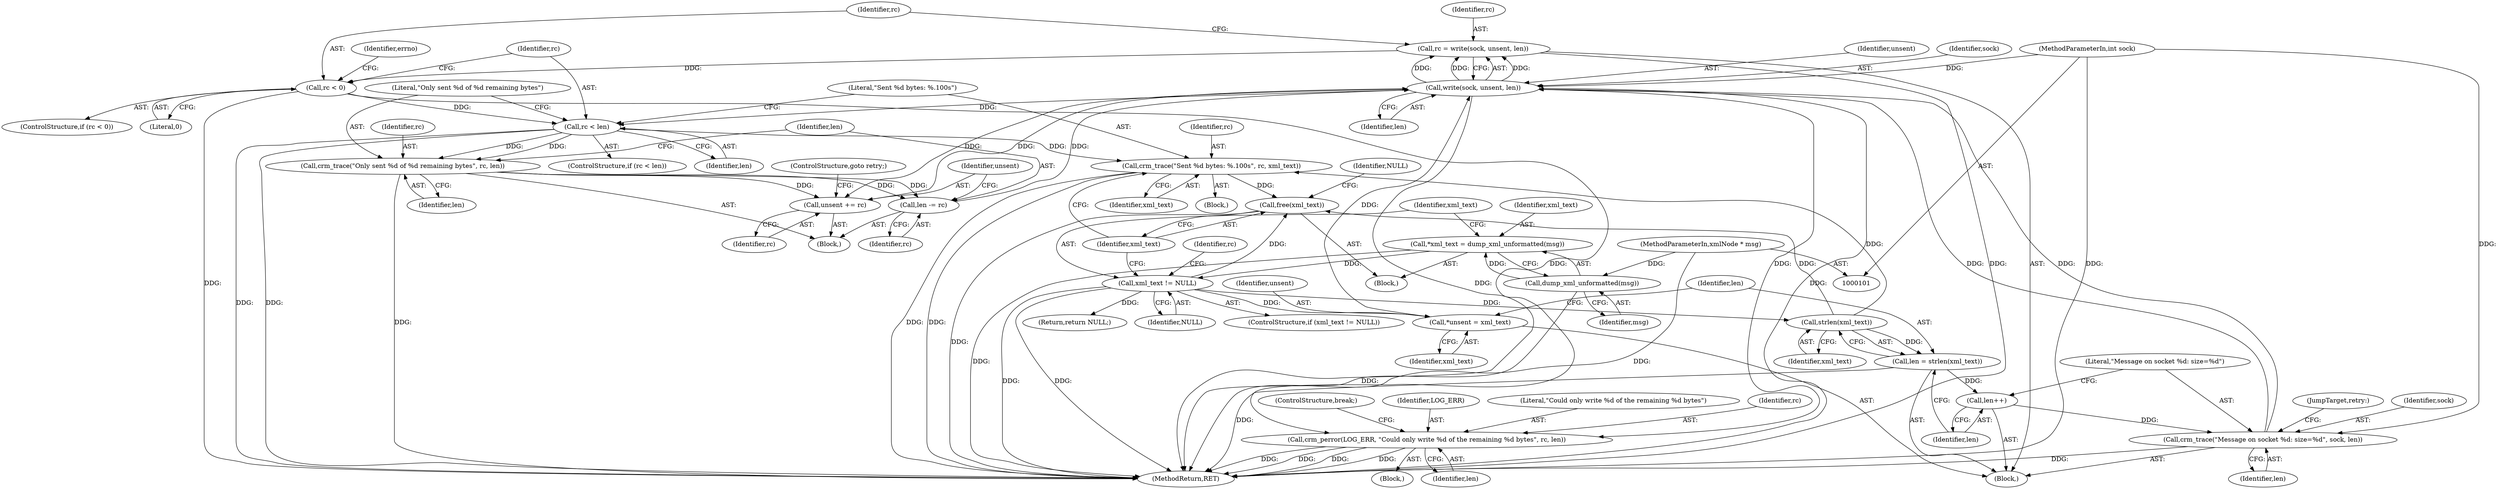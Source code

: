 digraph "1_pacemaker_564f7cc2a51dcd2f28ab12a13394f31be5aa3c93_14@API" {
"1000135" [label="(Call,rc = write(sock, unsent, len))"];
"1000137" [label="(Call,write(sock, unsent, len))"];
"1000130" [label="(Call,crm_trace(\"Message on socket %d: size=%d\", sock, len))"];
"1000102" [label="(MethodParameterIn,int sock)"];
"1000128" [label="(Call,len++)"];
"1000124" [label="(Call,len = strlen(xml_text))"];
"1000126" [label="(Call,strlen(xml_text))"];
"1000111" [label="(Call,xml_text != NULL)"];
"1000106" [label="(Call,*xml_text = dump_xml_unformatted(msg))"];
"1000108" [label="(Call,dump_xml_unformatted(msg))"];
"1000103" [label="(MethodParameterIn,xmlNode * msg)"];
"1000120" [label="(Call,*unsent = xml_text)"];
"1000174" [label="(Call,unsent += rc)"];
"1000167" [label="(Call,crm_trace(\"Only sent %d of %d remaining bytes\", rc, len))"];
"1000163" [label="(Call,rc < len)"];
"1000142" [label="(Call,rc < 0)"];
"1000135" [label="(Call,rc = write(sock, unsent, len))"];
"1000171" [label="(Call,len -= rc)"];
"1000155" [label="(Call,crm_perror(LOG_ERR, \"Could only write %d of the remaining %d bytes\", rc, len))"];
"1000180" [label="(Call,crm_trace(\"Sent %d bytes: %.100s\", rc, xml_text))"];
"1000184" [label="(Call,free(xml_text))"];
"1000125" [label="(Identifier,len)"];
"1000164" [label="(Identifier,rc)"];
"1000138" [label="(Identifier,sock)"];
"1000170" [label="(Identifier,len)"];
"1000165" [label="(Identifier,len)"];
"1000159" [label="(Identifier,len)"];
"1000160" [label="(ControlStructure,break;)"];
"1000104" [label="(Block,)"];
"1000155" [label="(Call,crm_perror(LOG_ERR, \"Could only write %d of the remaining %d bytes\", rc, len))"];
"1000183" [label="(Identifier,xml_text)"];
"1000180" [label="(Call,crm_trace(\"Sent %d bytes: %.100s\", rc, xml_text))"];
"1000137" [label="(Call,write(sock, unsent, len))"];
"1000141" [label="(ControlStructure,if (rc < 0))"];
"1000163" [label="(Call,rc < len)"];
"1000175" [label="(Identifier,unsent)"];
"1000182" [label="(Identifier,rc)"];
"1000173" [label="(Identifier,rc)"];
"1000156" [label="(Identifier,LOG_ERR)"];
"1000176" [label="(Identifier,rc)"];
"1000177" [label="(ControlStructure,goto retry;)"];
"1000122" [label="(Identifier,xml_text)"];
"1000157" [label="(Literal,\"Could only write %d of the remaining %d bytes\")"];
"1000127" [label="(Identifier,xml_text)"];
"1000136" [label="(Identifier,rc)"];
"1000144" [label="(Literal,0)"];
"1000179" [label="(Block,)"];
"1000114" [label="(Block,)"];
"1000112" [label="(Identifier,xml_text)"];
"1000166" [label="(Block,)"];
"1000158" [label="(Identifier,rc)"];
"1000106" [label="(Call,*xml_text = dump_xml_unformatted(msg))"];
"1000172" [label="(Identifier,len)"];
"1000181" [label="(Literal,\"Sent %d bytes: %.100s\")"];
"1000129" [label="(Identifier,len)"];
"1000167" [label="(Call,crm_trace(\"Only sent %d of %d remaining bytes\", rc, len))"];
"1000188" [label="(MethodReturn,RET)"];
"1000174" [label="(Call,unsent += rc)"];
"1000103" [label="(MethodParameterIn,xmlNode * msg)"];
"1000110" [label="(ControlStructure,if (xml_text != NULL))"];
"1000126" [label="(Call,strlen(xml_text))"];
"1000109" [label="(Identifier,msg)"];
"1000124" [label="(Call,len = strlen(xml_text))"];
"1000187" [label="(Identifier,NULL)"];
"1000162" [label="(ControlStructure,if (rc < len))"];
"1000148" [label="(Block,)"];
"1000184" [label="(Call,free(xml_text))"];
"1000113" [label="(Identifier,NULL)"];
"1000147" [label="(Identifier,errno)"];
"1000142" [label="(Call,rc < 0)"];
"1000117" [label="(Identifier,rc)"];
"1000185" [label="(Identifier,xml_text)"];
"1000120" [label="(Call,*unsent = xml_text)"];
"1000130" [label="(Call,crm_trace(\"Message on socket %d: size=%d\", sock, len))"];
"1000108" [label="(Call,dump_xml_unformatted(msg))"];
"1000140" [label="(Identifier,len)"];
"1000169" [label="(Identifier,rc)"];
"1000134" [label="(JumpTarget,retry:)"];
"1000121" [label="(Identifier,unsent)"];
"1000132" [label="(Identifier,sock)"];
"1000143" [label="(Identifier,rc)"];
"1000135" [label="(Call,rc = write(sock, unsent, len))"];
"1000139" [label="(Identifier,unsent)"];
"1000102" [label="(MethodParameterIn,int sock)"];
"1000171" [label="(Call,len -= rc)"];
"1000133" [label="(Identifier,len)"];
"1000128" [label="(Call,len++)"];
"1000111" [label="(Call,xml_text != NULL)"];
"1000186" [label="(Return,return NULL;)"];
"1000168" [label="(Literal,\"Only sent %d of %d remaining bytes\")"];
"1000107" [label="(Identifier,xml_text)"];
"1000131" [label="(Literal,\"Message on socket %d: size=%d\")"];
"1000135" -> "1000114"  [label="AST: "];
"1000135" -> "1000137"  [label="CFG: "];
"1000136" -> "1000135"  [label="AST: "];
"1000137" -> "1000135"  [label="AST: "];
"1000143" -> "1000135"  [label="CFG: "];
"1000135" -> "1000188"  [label="DDG: "];
"1000137" -> "1000135"  [label="DDG: "];
"1000137" -> "1000135"  [label="DDG: "];
"1000137" -> "1000135"  [label="DDG: "];
"1000135" -> "1000142"  [label="DDG: "];
"1000137" -> "1000140"  [label="CFG: "];
"1000138" -> "1000137"  [label="AST: "];
"1000139" -> "1000137"  [label="AST: "];
"1000140" -> "1000137"  [label="AST: "];
"1000137" -> "1000188"  [label="DDG: "];
"1000137" -> "1000188"  [label="DDG: "];
"1000130" -> "1000137"  [label="DDG: "];
"1000130" -> "1000137"  [label="DDG: "];
"1000102" -> "1000137"  [label="DDG: "];
"1000120" -> "1000137"  [label="DDG: "];
"1000174" -> "1000137"  [label="DDG: "];
"1000171" -> "1000137"  [label="DDG: "];
"1000137" -> "1000155"  [label="DDG: "];
"1000137" -> "1000163"  [label="DDG: "];
"1000137" -> "1000174"  [label="DDG: "];
"1000130" -> "1000114"  [label="AST: "];
"1000130" -> "1000133"  [label="CFG: "];
"1000131" -> "1000130"  [label="AST: "];
"1000132" -> "1000130"  [label="AST: "];
"1000133" -> "1000130"  [label="AST: "];
"1000134" -> "1000130"  [label="CFG: "];
"1000130" -> "1000188"  [label="DDG: "];
"1000102" -> "1000130"  [label="DDG: "];
"1000128" -> "1000130"  [label="DDG: "];
"1000102" -> "1000101"  [label="AST: "];
"1000102" -> "1000188"  [label="DDG: "];
"1000128" -> "1000114"  [label="AST: "];
"1000128" -> "1000129"  [label="CFG: "];
"1000129" -> "1000128"  [label="AST: "];
"1000131" -> "1000128"  [label="CFG: "];
"1000124" -> "1000128"  [label="DDG: "];
"1000124" -> "1000114"  [label="AST: "];
"1000124" -> "1000126"  [label="CFG: "];
"1000125" -> "1000124"  [label="AST: "];
"1000126" -> "1000124"  [label="AST: "];
"1000129" -> "1000124"  [label="CFG: "];
"1000124" -> "1000188"  [label="DDG: "];
"1000126" -> "1000124"  [label="DDG: "];
"1000126" -> "1000127"  [label="CFG: "];
"1000127" -> "1000126"  [label="AST: "];
"1000111" -> "1000126"  [label="DDG: "];
"1000126" -> "1000180"  [label="DDG: "];
"1000126" -> "1000184"  [label="DDG: "];
"1000111" -> "1000110"  [label="AST: "];
"1000111" -> "1000113"  [label="CFG: "];
"1000112" -> "1000111"  [label="AST: "];
"1000113" -> "1000111"  [label="AST: "];
"1000117" -> "1000111"  [label="CFG: "];
"1000185" -> "1000111"  [label="CFG: "];
"1000111" -> "1000188"  [label="DDG: "];
"1000111" -> "1000188"  [label="DDG: "];
"1000106" -> "1000111"  [label="DDG: "];
"1000111" -> "1000120"  [label="DDG: "];
"1000111" -> "1000184"  [label="DDG: "];
"1000111" -> "1000186"  [label="DDG: "];
"1000106" -> "1000104"  [label="AST: "];
"1000106" -> "1000108"  [label="CFG: "];
"1000107" -> "1000106"  [label="AST: "];
"1000108" -> "1000106"  [label="AST: "];
"1000112" -> "1000106"  [label="CFG: "];
"1000106" -> "1000188"  [label="DDG: "];
"1000108" -> "1000106"  [label="DDG: "];
"1000108" -> "1000109"  [label="CFG: "];
"1000109" -> "1000108"  [label="AST: "];
"1000108" -> "1000188"  [label="DDG: "];
"1000103" -> "1000108"  [label="DDG: "];
"1000103" -> "1000101"  [label="AST: "];
"1000103" -> "1000188"  [label="DDG: "];
"1000120" -> "1000114"  [label="AST: "];
"1000120" -> "1000122"  [label="CFG: "];
"1000121" -> "1000120"  [label="AST: "];
"1000122" -> "1000120"  [label="AST: "];
"1000125" -> "1000120"  [label="CFG: "];
"1000174" -> "1000166"  [label="AST: "];
"1000174" -> "1000176"  [label="CFG: "];
"1000175" -> "1000174"  [label="AST: "];
"1000176" -> "1000174"  [label="AST: "];
"1000177" -> "1000174"  [label="CFG: "];
"1000167" -> "1000174"  [label="DDG: "];
"1000167" -> "1000166"  [label="AST: "];
"1000167" -> "1000170"  [label="CFG: "];
"1000168" -> "1000167"  [label="AST: "];
"1000169" -> "1000167"  [label="AST: "];
"1000170" -> "1000167"  [label="AST: "];
"1000172" -> "1000167"  [label="CFG: "];
"1000167" -> "1000188"  [label="DDG: "];
"1000163" -> "1000167"  [label="DDG: "];
"1000163" -> "1000167"  [label="DDG: "];
"1000167" -> "1000171"  [label="DDG: "];
"1000167" -> "1000171"  [label="DDG: "];
"1000163" -> "1000162"  [label="AST: "];
"1000163" -> "1000165"  [label="CFG: "];
"1000164" -> "1000163"  [label="AST: "];
"1000165" -> "1000163"  [label="AST: "];
"1000168" -> "1000163"  [label="CFG: "];
"1000181" -> "1000163"  [label="CFG: "];
"1000163" -> "1000188"  [label="DDG: "];
"1000163" -> "1000188"  [label="DDG: "];
"1000142" -> "1000163"  [label="DDG: "];
"1000163" -> "1000180"  [label="DDG: "];
"1000142" -> "1000141"  [label="AST: "];
"1000142" -> "1000144"  [label="CFG: "];
"1000143" -> "1000142"  [label="AST: "];
"1000144" -> "1000142"  [label="AST: "];
"1000147" -> "1000142"  [label="CFG: "];
"1000164" -> "1000142"  [label="CFG: "];
"1000142" -> "1000188"  [label="DDG: "];
"1000142" -> "1000155"  [label="DDG: "];
"1000171" -> "1000166"  [label="AST: "];
"1000171" -> "1000173"  [label="CFG: "];
"1000172" -> "1000171"  [label="AST: "];
"1000173" -> "1000171"  [label="AST: "];
"1000175" -> "1000171"  [label="CFG: "];
"1000155" -> "1000148"  [label="AST: "];
"1000155" -> "1000159"  [label="CFG: "];
"1000156" -> "1000155"  [label="AST: "];
"1000157" -> "1000155"  [label="AST: "];
"1000158" -> "1000155"  [label="AST: "];
"1000159" -> "1000155"  [label="AST: "];
"1000160" -> "1000155"  [label="CFG: "];
"1000155" -> "1000188"  [label="DDG: "];
"1000155" -> "1000188"  [label="DDG: "];
"1000155" -> "1000188"  [label="DDG: "];
"1000155" -> "1000188"  [label="DDG: "];
"1000180" -> "1000179"  [label="AST: "];
"1000180" -> "1000183"  [label="CFG: "];
"1000181" -> "1000180"  [label="AST: "];
"1000182" -> "1000180"  [label="AST: "];
"1000183" -> "1000180"  [label="AST: "];
"1000185" -> "1000180"  [label="CFG: "];
"1000180" -> "1000188"  [label="DDG: "];
"1000180" -> "1000188"  [label="DDG: "];
"1000180" -> "1000184"  [label="DDG: "];
"1000184" -> "1000104"  [label="AST: "];
"1000184" -> "1000185"  [label="CFG: "];
"1000185" -> "1000184"  [label="AST: "];
"1000187" -> "1000184"  [label="CFG: "];
"1000184" -> "1000188"  [label="DDG: "];
}
